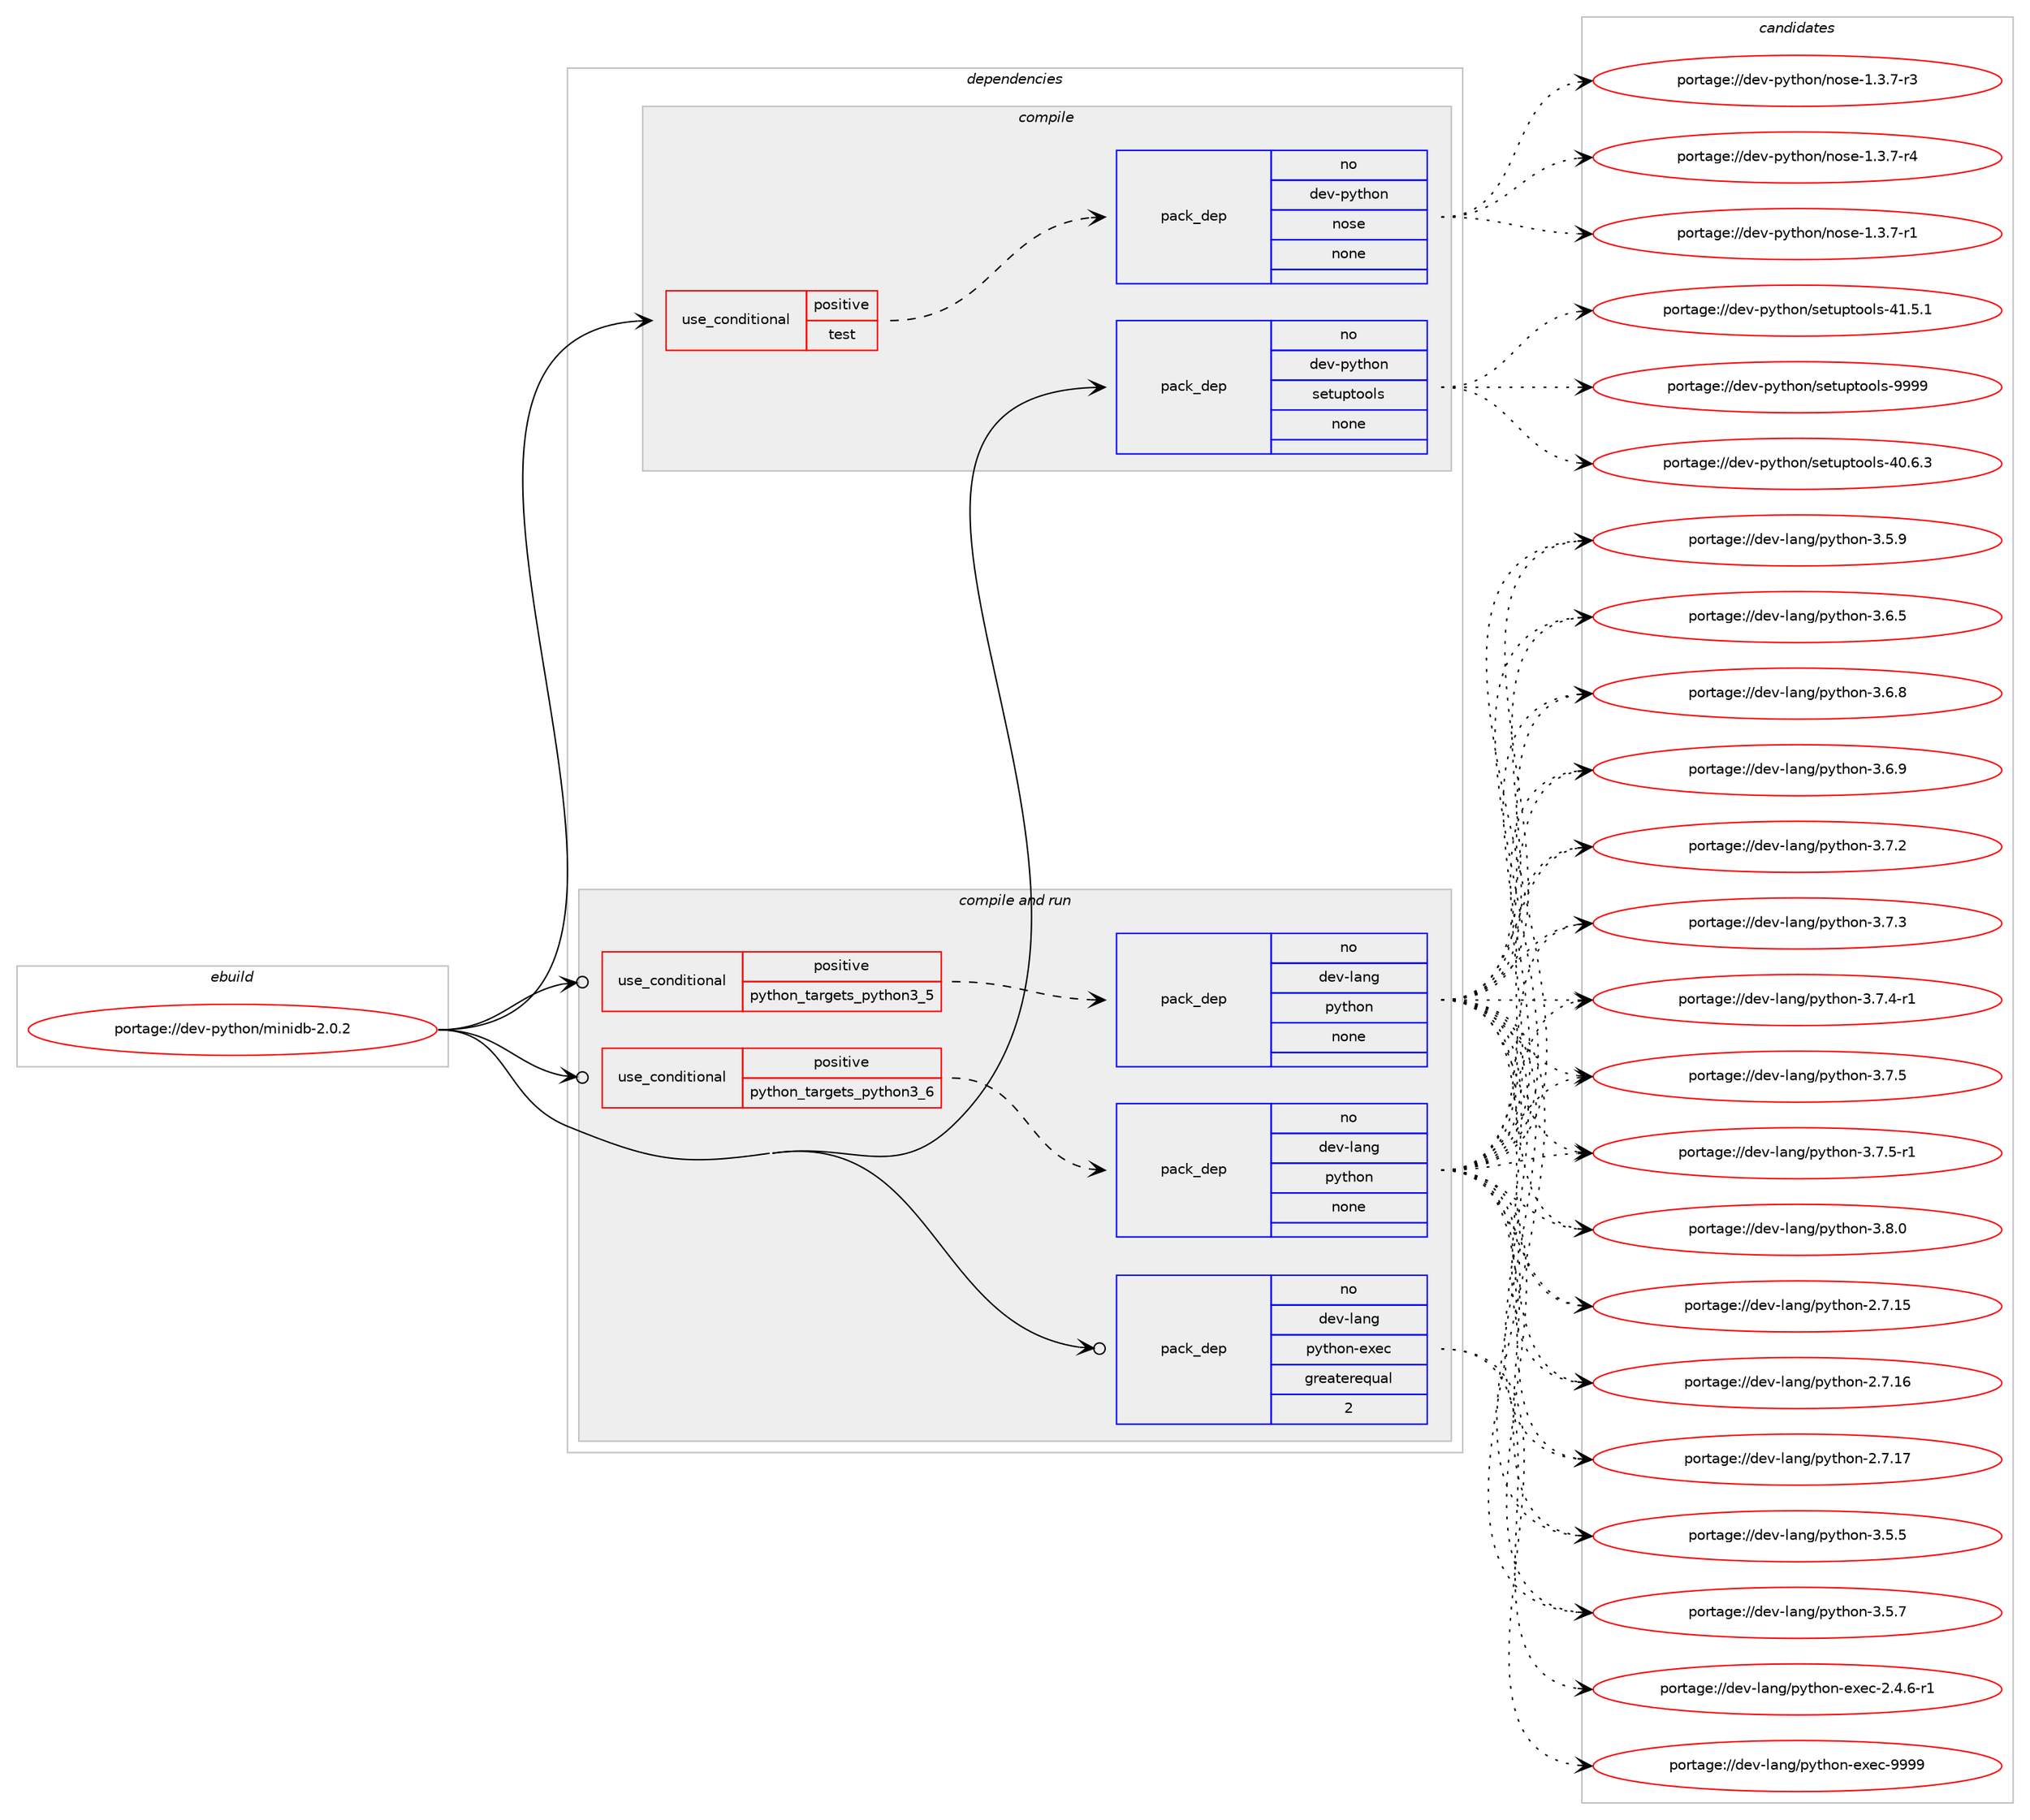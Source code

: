 digraph prolog {

# *************
# Graph options
# *************

newrank=true;
concentrate=true;
compound=true;
graph [rankdir=LR,fontname=Helvetica,fontsize=10,ranksep=1.5];#, ranksep=2.5, nodesep=0.2];
edge  [arrowhead=vee];
node  [fontname=Helvetica,fontsize=10];

# **********
# The ebuild
# **********

subgraph cluster_leftcol {
color=gray;
rank=same;
label=<<i>ebuild</i>>;
id [label="portage://dev-python/minidb-2.0.2", color=red, width=4, href="../dev-python/minidb-2.0.2.svg"];
}

# ****************
# The dependencies
# ****************

subgraph cluster_midcol {
color=gray;
label=<<i>dependencies</i>>;
subgraph cluster_compile {
fillcolor="#eeeeee";
style=filled;
label=<<i>compile</i>>;
subgraph cond31782 {
dependency149480 [label=<<TABLE BORDER="0" CELLBORDER="1" CELLSPACING="0" CELLPADDING="4"><TR><TD ROWSPAN="3" CELLPADDING="10">use_conditional</TD></TR><TR><TD>positive</TD></TR><TR><TD>test</TD></TR></TABLE>>, shape=none, color=red];
subgraph pack114372 {
dependency149481 [label=<<TABLE BORDER="0" CELLBORDER="1" CELLSPACING="0" CELLPADDING="4" WIDTH="220"><TR><TD ROWSPAN="6" CELLPADDING="30">pack_dep</TD></TR><TR><TD WIDTH="110">no</TD></TR><TR><TD>dev-python</TD></TR><TR><TD>nose</TD></TR><TR><TD>none</TD></TR><TR><TD></TD></TR></TABLE>>, shape=none, color=blue];
}
dependency149480:e -> dependency149481:w [weight=20,style="dashed",arrowhead="vee"];
}
id:e -> dependency149480:w [weight=20,style="solid",arrowhead="vee"];
subgraph pack114373 {
dependency149482 [label=<<TABLE BORDER="0" CELLBORDER="1" CELLSPACING="0" CELLPADDING="4" WIDTH="220"><TR><TD ROWSPAN="6" CELLPADDING="30">pack_dep</TD></TR><TR><TD WIDTH="110">no</TD></TR><TR><TD>dev-python</TD></TR><TR><TD>setuptools</TD></TR><TR><TD>none</TD></TR><TR><TD></TD></TR></TABLE>>, shape=none, color=blue];
}
id:e -> dependency149482:w [weight=20,style="solid",arrowhead="vee"];
}
subgraph cluster_compileandrun {
fillcolor="#eeeeee";
style=filled;
label=<<i>compile and run</i>>;
subgraph cond31783 {
dependency149483 [label=<<TABLE BORDER="0" CELLBORDER="1" CELLSPACING="0" CELLPADDING="4"><TR><TD ROWSPAN="3" CELLPADDING="10">use_conditional</TD></TR><TR><TD>positive</TD></TR><TR><TD>python_targets_python3_5</TD></TR></TABLE>>, shape=none, color=red];
subgraph pack114374 {
dependency149484 [label=<<TABLE BORDER="0" CELLBORDER="1" CELLSPACING="0" CELLPADDING="4" WIDTH="220"><TR><TD ROWSPAN="6" CELLPADDING="30">pack_dep</TD></TR><TR><TD WIDTH="110">no</TD></TR><TR><TD>dev-lang</TD></TR><TR><TD>python</TD></TR><TR><TD>none</TD></TR><TR><TD></TD></TR></TABLE>>, shape=none, color=blue];
}
dependency149483:e -> dependency149484:w [weight=20,style="dashed",arrowhead="vee"];
}
id:e -> dependency149483:w [weight=20,style="solid",arrowhead="odotvee"];
subgraph cond31784 {
dependency149485 [label=<<TABLE BORDER="0" CELLBORDER="1" CELLSPACING="0" CELLPADDING="4"><TR><TD ROWSPAN="3" CELLPADDING="10">use_conditional</TD></TR><TR><TD>positive</TD></TR><TR><TD>python_targets_python3_6</TD></TR></TABLE>>, shape=none, color=red];
subgraph pack114375 {
dependency149486 [label=<<TABLE BORDER="0" CELLBORDER="1" CELLSPACING="0" CELLPADDING="4" WIDTH="220"><TR><TD ROWSPAN="6" CELLPADDING="30">pack_dep</TD></TR><TR><TD WIDTH="110">no</TD></TR><TR><TD>dev-lang</TD></TR><TR><TD>python</TD></TR><TR><TD>none</TD></TR><TR><TD></TD></TR></TABLE>>, shape=none, color=blue];
}
dependency149485:e -> dependency149486:w [weight=20,style="dashed",arrowhead="vee"];
}
id:e -> dependency149485:w [weight=20,style="solid",arrowhead="odotvee"];
subgraph pack114376 {
dependency149487 [label=<<TABLE BORDER="0" CELLBORDER="1" CELLSPACING="0" CELLPADDING="4" WIDTH="220"><TR><TD ROWSPAN="6" CELLPADDING="30">pack_dep</TD></TR><TR><TD WIDTH="110">no</TD></TR><TR><TD>dev-lang</TD></TR><TR><TD>python-exec</TD></TR><TR><TD>greaterequal</TD></TR><TR><TD>2</TD></TR></TABLE>>, shape=none, color=blue];
}
id:e -> dependency149487:w [weight=20,style="solid",arrowhead="odotvee"];
}
subgraph cluster_run {
fillcolor="#eeeeee";
style=filled;
label=<<i>run</i>>;
}
}

# **************
# The candidates
# **************

subgraph cluster_choices {
rank=same;
color=gray;
label=<<i>candidates</i>>;

subgraph choice114372 {
color=black;
nodesep=1;
choiceportage10010111845112121116104111110471101111151014549465146554511449 [label="portage://dev-python/nose-1.3.7-r1", color=red, width=4,href="../dev-python/nose-1.3.7-r1.svg"];
choiceportage10010111845112121116104111110471101111151014549465146554511451 [label="portage://dev-python/nose-1.3.7-r3", color=red, width=4,href="../dev-python/nose-1.3.7-r3.svg"];
choiceportage10010111845112121116104111110471101111151014549465146554511452 [label="portage://dev-python/nose-1.3.7-r4", color=red, width=4,href="../dev-python/nose-1.3.7-r4.svg"];
dependency149481:e -> choiceportage10010111845112121116104111110471101111151014549465146554511449:w [style=dotted,weight="100"];
dependency149481:e -> choiceportage10010111845112121116104111110471101111151014549465146554511451:w [style=dotted,weight="100"];
dependency149481:e -> choiceportage10010111845112121116104111110471101111151014549465146554511452:w [style=dotted,weight="100"];
}
subgraph choice114373 {
color=black;
nodesep=1;
choiceportage100101118451121211161041111104711510111611711211611111110811545524846544651 [label="portage://dev-python/setuptools-40.6.3", color=red, width=4,href="../dev-python/setuptools-40.6.3.svg"];
choiceportage100101118451121211161041111104711510111611711211611111110811545524946534649 [label="portage://dev-python/setuptools-41.5.1", color=red, width=4,href="../dev-python/setuptools-41.5.1.svg"];
choiceportage10010111845112121116104111110471151011161171121161111111081154557575757 [label="portage://dev-python/setuptools-9999", color=red, width=4,href="../dev-python/setuptools-9999.svg"];
dependency149482:e -> choiceportage100101118451121211161041111104711510111611711211611111110811545524846544651:w [style=dotted,weight="100"];
dependency149482:e -> choiceportage100101118451121211161041111104711510111611711211611111110811545524946534649:w [style=dotted,weight="100"];
dependency149482:e -> choiceportage10010111845112121116104111110471151011161171121161111111081154557575757:w [style=dotted,weight="100"];
}
subgraph choice114374 {
color=black;
nodesep=1;
choiceportage10010111845108971101034711212111610411111045504655464953 [label="portage://dev-lang/python-2.7.15", color=red, width=4,href="../dev-lang/python-2.7.15.svg"];
choiceportage10010111845108971101034711212111610411111045504655464954 [label="portage://dev-lang/python-2.7.16", color=red, width=4,href="../dev-lang/python-2.7.16.svg"];
choiceportage10010111845108971101034711212111610411111045504655464955 [label="portage://dev-lang/python-2.7.17", color=red, width=4,href="../dev-lang/python-2.7.17.svg"];
choiceportage100101118451089711010347112121116104111110455146534653 [label="portage://dev-lang/python-3.5.5", color=red, width=4,href="../dev-lang/python-3.5.5.svg"];
choiceportage100101118451089711010347112121116104111110455146534655 [label="portage://dev-lang/python-3.5.7", color=red, width=4,href="../dev-lang/python-3.5.7.svg"];
choiceportage100101118451089711010347112121116104111110455146534657 [label="portage://dev-lang/python-3.5.9", color=red, width=4,href="../dev-lang/python-3.5.9.svg"];
choiceportage100101118451089711010347112121116104111110455146544653 [label="portage://dev-lang/python-3.6.5", color=red, width=4,href="../dev-lang/python-3.6.5.svg"];
choiceportage100101118451089711010347112121116104111110455146544656 [label="portage://dev-lang/python-3.6.8", color=red, width=4,href="../dev-lang/python-3.6.8.svg"];
choiceportage100101118451089711010347112121116104111110455146544657 [label="portage://dev-lang/python-3.6.9", color=red, width=4,href="../dev-lang/python-3.6.9.svg"];
choiceportage100101118451089711010347112121116104111110455146554650 [label="portage://dev-lang/python-3.7.2", color=red, width=4,href="../dev-lang/python-3.7.2.svg"];
choiceportage100101118451089711010347112121116104111110455146554651 [label="portage://dev-lang/python-3.7.3", color=red, width=4,href="../dev-lang/python-3.7.3.svg"];
choiceportage1001011184510897110103471121211161041111104551465546524511449 [label="portage://dev-lang/python-3.7.4-r1", color=red, width=4,href="../dev-lang/python-3.7.4-r1.svg"];
choiceportage100101118451089711010347112121116104111110455146554653 [label="portage://dev-lang/python-3.7.5", color=red, width=4,href="../dev-lang/python-3.7.5.svg"];
choiceportage1001011184510897110103471121211161041111104551465546534511449 [label="portage://dev-lang/python-3.7.5-r1", color=red, width=4,href="../dev-lang/python-3.7.5-r1.svg"];
choiceportage100101118451089711010347112121116104111110455146564648 [label="portage://dev-lang/python-3.8.0", color=red, width=4,href="../dev-lang/python-3.8.0.svg"];
dependency149484:e -> choiceportage10010111845108971101034711212111610411111045504655464953:w [style=dotted,weight="100"];
dependency149484:e -> choiceportage10010111845108971101034711212111610411111045504655464954:w [style=dotted,weight="100"];
dependency149484:e -> choiceportage10010111845108971101034711212111610411111045504655464955:w [style=dotted,weight="100"];
dependency149484:e -> choiceportage100101118451089711010347112121116104111110455146534653:w [style=dotted,weight="100"];
dependency149484:e -> choiceportage100101118451089711010347112121116104111110455146534655:w [style=dotted,weight="100"];
dependency149484:e -> choiceportage100101118451089711010347112121116104111110455146534657:w [style=dotted,weight="100"];
dependency149484:e -> choiceportage100101118451089711010347112121116104111110455146544653:w [style=dotted,weight="100"];
dependency149484:e -> choiceportage100101118451089711010347112121116104111110455146544656:w [style=dotted,weight="100"];
dependency149484:e -> choiceportage100101118451089711010347112121116104111110455146544657:w [style=dotted,weight="100"];
dependency149484:e -> choiceportage100101118451089711010347112121116104111110455146554650:w [style=dotted,weight="100"];
dependency149484:e -> choiceportage100101118451089711010347112121116104111110455146554651:w [style=dotted,weight="100"];
dependency149484:e -> choiceportage1001011184510897110103471121211161041111104551465546524511449:w [style=dotted,weight="100"];
dependency149484:e -> choiceportage100101118451089711010347112121116104111110455146554653:w [style=dotted,weight="100"];
dependency149484:e -> choiceportage1001011184510897110103471121211161041111104551465546534511449:w [style=dotted,weight="100"];
dependency149484:e -> choiceportage100101118451089711010347112121116104111110455146564648:w [style=dotted,weight="100"];
}
subgraph choice114375 {
color=black;
nodesep=1;
choiceportage10010111845108971101034711212111610411111045504655464953 [label="portage://dev-lang/python-2.7.15", color=red, width=4,href="../dev-lang/python-2.7.15.svg"];
choiceportage10010111845108971101034711212111610411111045504655464954 [label="portage://dev-lang/python-2.7.16", color=red, width=4,href="../dev-lang/python-2.7.16.svg"];
choiceportage10010111845108971101034711212111610411111045504655464955 [label="portage://dev-lang/python-2.7.17", color=red, width=4,href="../dev-lang/python-2.7.17.svg"];
choiceportage100101118451089711010347112121116104111110455146534653 [label="portage://dev-lang/python-3.5.5", color=red, width=4,href="../dev-lang/python-3.5.5.svg"];
choiceportage100101118451089711010347112121116104111110455146534655 [label="portage://dev-lang/python-3.5.7", color=red, width=4,href="../dev-lang/python-3.5.7.svg"];
choiceportage100101118451089711010347112121116104111110455146534657 [label="portage://dev-lang/python-3.5.9", color=red, width=4,href="../dev-lang/python-3.5.9.svg"];
choiceportage100101118451089711010347112121116104111110455146544653 [label="portage://dev-lang/python-3.6.5", color=red, width=4,href="../dev-lang/python-3.6.5.svg"];
choiceportage100101118451089711010347112121116104111110455146544656 [label="portage://dev-lang/python-3.6.8", color=red, width=4,href="../dev-lang/python-3.6.8.svg"];
choiceportage100101118451089711010347112121116104111110455146544657 [label="portage://dev-lang/python-3.6.9", color=red, width=4,href="../dev-lang/python-3.6.9.svg"];
choiceportage100101118451089711010347112121116104111110455146554650 [label="portage://dev-lang/python-3.7.2", color=red, width=4,href="../dev-lang/python-3.7.2.svg"];
choiceportage100101118451089711010347112121116104111110455146554651 [label="portage://dev-lang/python-3.7.3", color=red, width=4,href="../dev-lang/python-3.7.3.svg"];
choiceportage1001011184510897110103471121211161041111104551465546524511449 [label="portage://dev-lang/python-3.7.4-r1", color=red, width=4,href="../dev-lang/python-3.7.4-r1.svg"];
choiceportage100101118451089711010347112121116104111110455146554653 [label="portage://dev-lang/python-3.7.5", color=red, width=4,href="../dev-lang/python-3.7.5.svg"];
choiceportage1001011184510897110103471121211161041111104551465546534511449 [label="portage://dev-lang/python-3.7.5-r1", color=red, width=4,href="../dev-lang/python-3.7.5-r1.svg"];
choiceportage100101118451089711010347112121116104111110455146564648 [label="portage://dev-lang/python-3.8.0", color=red, width=4,href="../dev-lang/python-3.8.0.svg"];
dependency149486:e -> choiceportage10010111845108971101034711212111610411111045504655464953:w [style=dotted,weight="100"];
dependency149486:e -> choiceportage10010111845108971101034711212111610411111045504655464954:w [style=dotted,weight="100"];
dependency149486:e -> choiceportage10010111845108971101034711212111610411111045504655464955:w [style=dotted,weight="100"];
dependency149486:e -> choiceportage100101118451089711010347112121116104111110455146534653:w [style=dotted,weight="100"];
dependency149486:e -> choiceportage100101118451089711010347112121116104111110455146534655:w [style=dotted,weight="100"];
dependency149486:e -> choiceportage100101118451089711010347112121116104111110455146534657:w [style=dotted,weight="100"];
dependency149486:e -> choiceportage100101118451089711010347112121116104111110455146544653:w [style=dotted,weight="100"];
dependency149486:e -> choiceportage100101118451089711010347112121116104111110455146544656:w [style=dotted,weight="100"];
dependency149486:e -> choiceportage100101118451089711010347112121116104111110455146544657:w [style=dotted,weight="100"];
dependency149486:e -> choiceportage100101118451089711010347112121116104111110455146554650:w [style=dotted,weight="100"];
dependency149486:e -> choiceportage100101118451089711010347112121116104111110455146554651:w [style=dotted,weight="100"];
dependency149486:e -> choiceportage1001011184510897110103471121211161041111104551465546524511449:w [style=dotted,weight="100"];
dependency149486:e -> choiceportage100101118451089711010347112121116104111110455146554653:w [style=dotted,weight="100"];
dependency149486:e -> choiceportage1001011184510897110103471121211161041111104551465546534511449:w [style=dotted,weight="100"];
dependency149486:e -> choiceportage100101118451089711010347112121116104111110455146564648:w [style=dotted,weight="100"];
}
subgraph choice114376 {
color=black;
nodesep=1;
choiceportage10010111845108971101034711212111610411111045101120101994550465246544511449 [label="portage://dev-lang/python-exec-2.4.6-r1", color=red, width=4,href="../dev-lang/python-exec-2.4.6-r1.svg"];
choiceportage10010111845108971101034711212111610411111045101120101994557575757 [label="portage://dev-lang/python-exec-9999", color=red, width=4,href="../dev-lang/python-exec-9999.svg"];
dependency149487:e -> choiceportage10010111845108971101034711212111610411111045101120101994550465246544511449:w [style=dotted,weight="100"];
dependency149487:e -> choiceportage10010111845108971101034711212111610411111045101120101994557575757:w [style=dotted,weight="100"];
}
}

}
